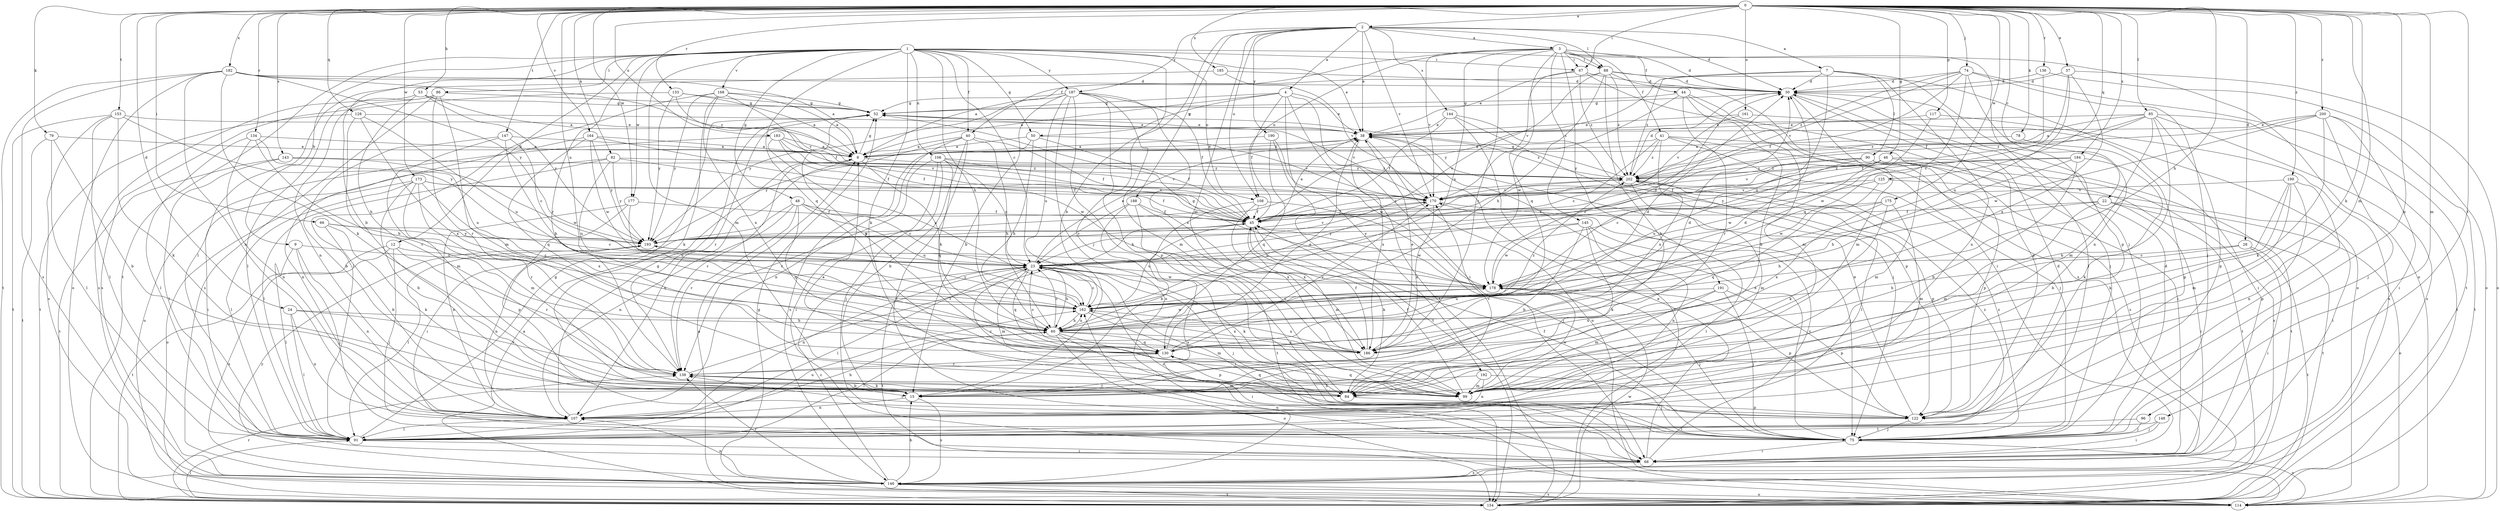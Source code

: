 strict digraph  {
0;
1;
2;
3;
4;
7;
8;
9;
12;
15;
22;
23;
24;
28;
30;
37;
38;
40;
41;
44;
45;
46;
48;
50;
52;
53;
60;
66;
67;
68;
74;
75;
78;
79;
82;
84;
85;
86;
88;
90;
91;
96;
99;
106;
107;
108;
114;
117;
122;
125;
128;
130;
133;
134;
136;
138;
143;
144;
145;
146;
147;
148;
153;
154;
161;
162;
164;
168;
170;
173;
175;
177;
178;
182;
183;
184;
185;
186;
187;
188;
190;
191;
192;
193;
199;
200;
202;
0 -> 2  [label=a];
0 -> 22  [label=c];
0 -> 24  [label=d];
0 -> 28  [label=d];
0 -> 37  [label=e];
0 -> 46  [label=g];
0 -> 53  [label=h];
0 -> 60  [label=h];
0 -> 66  [label=i];
0 -> 67  [label=i];
0 -> 74  [label=j];
0 -> 78  [label=k];
0 -> 79  [label=k];
0 -> 82  [label=k];
0 -> 84  [label=k];
0 -> 85  [label=l];
0 -> 96  [label=m];
0 -> 99  [label=m];
0 -> 117  [label=p];
0 -> 122  [label=p];
0 -> 125  [label=q];
0 -> 128  [label=q];
0 -> 133  [label=r];
0 -> 134  [label=r];
0 -> 136  [label=r];
0 -> 143  [label=s];
0 -> 147  [label=t];
0 -> 148  [label=t];
0 -> 153  [label=t];
0 -> 161  [label=u];
0 -> 162  [label=u];
0 -> 164  [label=v];
0 -> 173  [label=w];
0 -> 175  [label=w];
0 -> 177  [label=w];
0 -> 182  [label=x];
0 -> 183  [label=x];
0 -> 184  [label=x];
0 -> 185  [label=x];
0 -> 199  [label=z];
0 -> 200  [label=z];
1 -> 9  [label=b];
1 -> 12  [label=b];
1 -> 15  [label=b];
1 -> 23  [label=c];
1 -> 38  [label=e];
1 -> 40  [label=f];
1 -> 48  [label=g];
1 -> 50  [label=g];
1 -> 60  [label=h];
1 -> 67  [label=i];
1 -> 75  [label=j];
1 -> 84  [label=k];
1 -> 86  [label=l];
1 -> 88  [label=l];
1 -> 99  [label=m];
1 -> 106  [label=n];
1 -> 108  [label=o];
1 -> 130  [label=q];
1 -> 138  [label=r];
1 -> 154  [label=t];
1 -> 168  [label=v];
1 -> 177  [label=w];
1 -> 187  [label=y];
2 -> 3  [label=a];
2 -> 4  [label=a];
2 -> 7  [label=a];
2 -> 15  [label=b];
2 -> 30  [label=d];
2 -> 38  [label=e];
2 -> 88  [label=l];
2 -> 99  [label=m];
2 -> 108  [label=o];
2 -> 144  [label=s];
2 -> 170  [label=v];
2 -> 187  [label=y];
2 -> 188  [label=y];
2 -> 190  [label=y];
3 -> 30  [label=d];
3 -> 40  [label=f];
3 -> 41  [label=f];
3 -> 44  [label=f];
3 -> 67  [label=i];
3 -> 75  [label=j];
3 -> 88  [label=l];
3 -> 108  [label=o];
3 -> 114  [label=o];
3 -> 130  [label=q];
3 -> 145  [label=s];
3 -> 162  [label=u];
3 -> 170  [label=v];
3 -> 186  [label=x];
3 -> 191  [label=y];
4 -> 8  [label=a];
4 -> 38  [label=e];
4 -> 45  [label=f];
4 -> 50  [label=g];
4 -> 52  [label=g];
4 -> 68  [label=i];
4 -> 154  [label=t];
4 -> 192  [label=y];
7 -> 30  [label=d];
7 -> 90  [label=l];
7 -> 107  [label=n];
7 -> 122  [label=p];
7 -> 162  [label=u];
7 -> 193  [label=y];
7 -> 202  [label=z];
8 -> 38  [label=e];
8 -> 52  [label=g];
8 -> 60  [label=h];
8 -> 107  [label=n];
8 -> 138  [label=r];
8 -> 202  [label=z];
9 -> 23  [label=c];
9 -> 75  [label=j];
9 -> 91  [label=l];
9 -> 107  [label=n];
12 -> 23  [label=c];
12 -> 75  [label=j];
12 -> 138  [label=r];
12 -> 146  [label=s];
12 -> 154  [label=t];
15 -> 107  [label=n];
15 -> 146  [label=s];
22 -> 45  [label=f];
22 -> 60  [label=h];
22 -> 68  [label=i];
22 -> 99  [label=m];
22 -> 114  [label=o];
22 -> 154  [label=t];
23 -> 38  [label=e];
23 -> 60  [label=h];
23 -> 68  [label=i];
23 -> 75  [label=j];
23 -> 84  [label=k];
23 -> 91  [label=l];
23 -> 99  [label=m];
23 -> 107  [label=n];
23 -> 130  [label=q];
23 -> 154  [label=t];
23 -> 178  [label=w];
24 -> 60  [label=h];
24 -> 91  [label=l];
24 -> 107  [label=n];
24 -> 138  [label=r];
28 -> 23  [label=c];
28 -> 60  [label=h];
28 -> 68  [label=i];
28 -> 154  [label=t];
30 -> 52  [label=g];
30 -> 91  [label=l];
30 -> 99  [label=m];
30 -> 122  [label=p];
37 -> 23  [label=c];
37 -> 30  [label=d];
37 -> 114  [label=o];
37 -> 162  [label=u];
37 -> 186  [label=x];
38 -> 8  [label=a];
38 -> 114  [label=o];
38 -> 186  [label=x];
38 -> 202  [label=z];
40 -> 8  [label=a];
40 -> 15  [label=b];
40 -> 45  [label=f];
40 -> 60  [label=h];
40 -> 68  [label=i];
40 -> 107  [label=n];
40 -> 193  [label=y];
41 -> 8  [label=a];
41 -> 23  [label=c];
41 -> 68  [label=i];
41 -> 75  [label=j];
41 -> 146  [label=s];
41 -> 186  [label=x];
41 -> 202  [label=z];
44 -> 15  [label=b];
44 -> 52  [label=g];
44 -> 75  [label=j];
44 -> 99  [label=m];
44 -> 138  [label=r];
44 -> 178  [label=w];
45 -> 38  [label=e];
45 -> 84  [label=k];
45 -> 99  [label=m];
45 -> 162  [label=u];
45 -> 178  [label=w];
45 -> 193  [label=y];
45 -> 202  [label=z];
46 -> 23  [label=c];
46 -> 45  [label=f];
46 -> 146  [label=s];
46 -> 154  [label=t];
46 -> 178  [label=w];
46 -> 202  [label=z];
48 -> 23  [label=c];
48 -> 45  [label=f];
48 -> 68  [label=i];
48 -> 107  [label=n];
48 -> 130  [label=q];
48 -> 138  [label=r];
48 -> 162  [label=u];
50 -> 8  [label=a];
50 -> 45  [label=f];
50 -> 60  [label=h];
50 -> 146  [label=s];
50 -> 170  [label=v];
52 -> 38  [label=e];
52 -> 138  [label=r];
52 -> 170  [label=v];
53 -> 8  [label=a];
53 -> 52  [label=g];
53 -> 60  [label=h];
53 -> 146  [label=s];
53 -> 193  [label=y];
60 -> 23  [label=c];
60 -> 30  [label=d];
60 -> 68  [label=i];
60 -> 91  [label=l];
60 -> 114  [label=o];
60 -> 122  [label=p];
60 -> 130  [label=q];
60 -> 162  [label=u];
60 -> 178  [label=w];
60 -> 186  [label=x];
60 -> 202  [label=z];
66 -> 15  [label=b];
66 -> 23  [label=c];
66 -> 84  [label=k];
66 -> 193  [label=y];
67 -> 30  [label=d];
67 -> 38  [label=e];
67 -> 68  [label=i];
67 -> 170  [label=v];
67 -> 202  [label=z];
68 -> 23  [label=c];
68 -> 38  [label=e];
68 -> 146  [label=s];
68 -> 170  [label=v];
74 -> 30  [label=d];
74 -> 45  [label=f];
74 -> 75  [label=j];
74 -> 107  [label=n];
74 -> 130  [label=q];
74 -> 154  [label=t];
74 -> 170  [label=v];
74 -> 202  [label=z];
75 -> 30  [label=d];
75 -> 38  [label=e];
75 -> 45  [label=f];
75 -> 68  [label=i];
75 -> 114  [label=o];
75 -> 202  [label=z];
78 -> 8  [label=a];
78 -> 122  [label=p];
79 -> 8  [label=a];
79 -> 15  [label=b];
79 -> 91  [label=l];
79 -> 154  [label=t];
82 -> 45  [label=f];
82 -> 68  [label=i];
82 -> 91  [label=l];
82 -> 162  [label=u];
82 -> 193  [label=y];
82 -> 202  [label=z];
84 -> 122  [label=p];
84 -> 130  [label=q];
84 -> 138  [label=r];
84 -> 170  [label=v];
85 -> 8  [label=a];
85 -> 38  [label=e];
85 -> 45  [label=f];
85 -> 84  [label=k];
85 -> 99  [label=m];
85 -> 122  [label=p];
85 -> 146  [label=s];
85 -> 154  [label=t];
85 -> 202  [label=z];
86 -> 52  [label=g];
86 -> 91  [label=l];
86 -> 99  [label=m];
86 -> 107  [label=n];
86 -> 138  [label=r];
86 -> 146  [label=s];
88 -> 8  [label=a];
88 -> 15  [label=b];
88 -> 23  [label=c];
88 -> 30  [label=d];
88 -> 60  [label=h];
88 -> 114  [label=o];
88 -> 146  [label=s];
88 -> 202  [label=z];
90 -> 99  [label=m];
90 -> 122  [label=p];
90 -> 154  [label=t];
90 -> 162  [label=u];
90 -> 170  [label=v];
90 -> 202  [label=z];
91 -> 30  [label=d];
91 -> 52  [label=g];
91 -> 68  [label=i];
91 -> 162  [label=u];
91 -> 202  [label=z];
96 -> 75  [label=j];
96 -> 91  [label=l];
99 -> 8  [label=a];
99 -> 23  [label=c];
99 -> 45  [label=f];
99 -> 130  [label=q];
99 -> 178  [label=w];
106 -> 23  [label=c];
106 -> 68  [label=i];
106 -> 75  [label=j];
106 -> 130  [label=q];
106 -> 138  [label=r];
106 -> 170  [label=v];
106 -> 202  [label=z];
107 -> 52  [label=g];
107 -> 60  [label=h];
107 -> 91  [label=l];
108 -> 15  [label=b];
108 -> 45  [label=f];
108 -> 75  [label=j];
108 -> 186  [label=x];
114 -> 8  [label=a];
114 -> 52  [label=g];
114 -> 146  [label=s];
114 -> 162  [label=u];
117 -> 38  [label=e];
117 -> 146  [label=s];
117 -> 178  [label=w];
122 -> 38  [label=e];
122 -> 75  [label=j];
122 -> 138  [label=r];
125 -> 23  [label=c];
125 -> 68  [label=i];
125 -> 170  [label=v];
125 -> 178  [label=w];
128 -> 38  [label=e];
128 -> 138  [label=r];
128 -> 154  [label=t];
128 -> 162  [label=u];
128 -> 186  [label=x];
130 -> 23  [label=c];
130 -> 30  [label=d];
130 -> 38  [label=e];
130 -> 52  [label=g];
130 -> 138  [label=r];
130 -> 170  [label=v];
133 -> 8  [label=a];
133 -> 52  [label=g];
133 -> 146  [label=s];
133 -> 170  [label=v];
133 -> 193  [label=y];
134 -> 8  [label=a];
134 -> 60  [label=h];
134 -> 91  [label=l];
134 -> 107  [label=n];
134 -> 162  [label=u];
136 -> 30  [label=d];
136 -> 45  [label=f];
136 -> 114  [label=o];
138 -> 15  [label=b];
138 -> 45  [label=f];
138 -> 84  [label=k];
138 -> 99  [label=m];
143 -> 91  [label=l];
143 -> 154  [label=t];
143 -> 178  [label=w];
143 -> 202  [label=z];
144 -> 38  [label=e];
144 -> 45  [label=f];
144 -> 75  [label=j];
144 -> 122  [label=p];
144 -> 154  [label=t];
145 -> 15  [label=b];
145 -> 84  [label=k];
145 -> 91  [label=l];
145 -> 107  [label=n];
145 -> 178  [label=w];
145 -> 193  [label=y];
146 -> 15  [label=b];
146 -> 23  [label=c];
146 -> 107  [label=n];
146 -> 114  [label=o];
146 -> 138  [label=r];
146 -> 154  [label=t];
146 -> 193  [label=y];
147 -> 8  [label=a];
147 -> 15  [label=b];
147 -> 23  [label=c];
147 -> 60  [label=h];
147 -> 99  [label=m];
148 -> 68  [label=i];
148 -> 75  [label=j];
148 -> 91  [label=l];
153 -> 38  [label=e];
153 -> 84  [label=k];
153 -> 91  [label=l];
153 -> 146  [label=s];
153 -> 154  [label=t];
153 -> 193  [label=y];
154 -> 8  [label=a];
154 -> 91  [label=l];
154 -> 138  [label=r];
154 -> 178  [label=w];
161 -> 38  [label=e];
161 -> 68  [label=i];
161 -> 170  [label=v];
162 -> 23  [label=c];
162 -> 60  [label=h];
162 -> 99  [label=m];
162 -> 186  [label=x];
162 -> 193  [label=y];
164 -> 8  [label=a];
164 -> 45  [label=f];
164 -> 107  [label=n];
164 -> 130  [label=q];
164 -> 178  [label=w];
164 -> 193  [label=y];
168 -> 8  [label=a];
168 -> 45  [label=f];
168 -> 52  [label=g];
168 -> 84  [label=k];
168 -> 91  [label=l];
168 -> 186  [label=x];
168 -> 193  [label=y];
170 -> 45  [label=f];
170 -> 75  [label=j];
170 -> 162  [label=u];
170 -> 186  [label=x];
173 -> 15  [label=b];
173 -> 45  [label=f];
173 -> 91  [label=l];
173 -> 99  [label=m];
173 -> 114  [label=o];
173 -> 138  [label=r];
173 -> 170  [label=v];
173 -> 186  [label=x];
175 -> 45  [label=f];
175 -> 84  [label=k];
175 -> 99  [label=m];
175 -> 130  [label=q];
175 -> 186  [label=x];
177 -> 45  [label=f];
177 -> 107  [label=n];
177 -> 122  [label=p];
177 -> 162  [label=u];
178 -> 30  [label=d];
178 -> 52  [label=g];
178 -> 75  [label=j];
178 -> 122  [label=p];
178 -> 162  [label=u];
182 -> 8  [label=a];
182 -> 30  [label=d];
182 -> 84  [label=k];
182 -> 107  [label=n];
182 -> 114  [label=o];
182 -> 146  [label=s];
182 -> 154  [label=t];
182 -> 193  [label=y];
182 -> 202  [label=z];
183 -> 8  [label=a];
183 -> 45  [label=f];
183 -> 114  [label=o];
183 -> 162  [label=u];
183 -> 170  [label=v];
183 -> 178  [label=w];
184 -> 15  [label=b];
184 -> 60  [label=h];
184 -> 84  [label=k];
184 -> 193  [label=y];
184 -> 202  [label=z];
185 -> 30  [label=d];
185 -> 91  [label=l];
185 -> 170  [label=v];
186 -> 30  [label=d];
186 -> 38  [label=e];
186 -> 45  [label=f];
186 -> 162  [label=u];
187 -> 15  [label=b];
187 -> 45  [label=f];
187 -> 52  [label=g];
187 -> 84  [label=k];
187 -> 99  [label=m];
187 -> 114  [label=o];
187 -> 122  [label=p];
187 -> 162  [label=u];
187 -> 186  [label=x];
187 -> 193  [label=y];
188 -> 23  [label=c];
188 -> 45  [label=f];
188 -> 146  [label=s];
188 -> 154  [label=t];
188 -> 186  [label=x];
190 -> 8  [label=a];
190 -> 130  [label=q];
190 -> 154  [label=t];
190 -> 178  [label=w];
191 -> 75  [label=j];
191 -> 99  [label=m];
191 -> 122  [label=p];
191 -> 162  [label=u];
191 -> 186  [label=x];
192 -> 15  [label=b];
192 -> 75  [label=j];
192 -> 99  [label=m];
192 -> 107  [label=n];
193 -> 23  [label=c];
193 -> 91  [label=l];
193 -> 107  [label=n];
193 -> 170  [label=v];
199 -> 15  [label=b];
199 -> 84  [label=k];
199 -> 99  [label=m];
199 -> 107  [label=n];
199 -> 122  [label=p];
199 -> 170  [label=v];
200 -> 38  [label=e];
200 -> 68  [label=i];
200 -> 75  [label=j];
200 -> 84  [label=k];
200 -> 154  [label=t];
200 -> 178  [label=w];
200 -> 202  [label=z];
202 -> 30  [label=d];
202 -> 52  [label=g];
202 -> 91  [label=l];
202 -> 99  [label=m];
202 -> 122  [label=p];
202 -> 170  [label=v];
}
